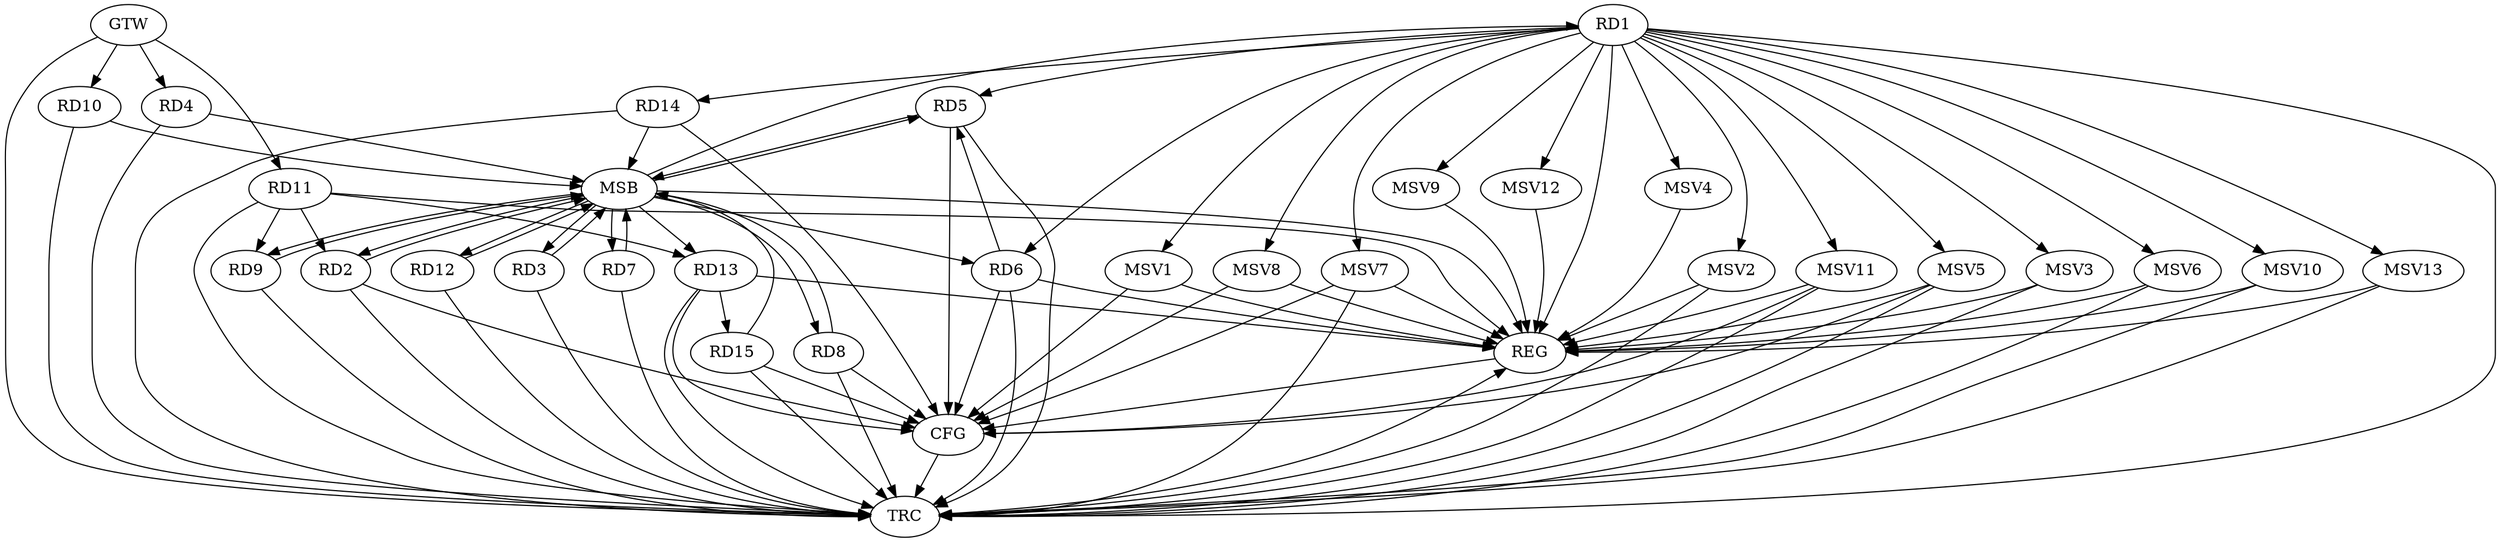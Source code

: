 strict digraph G {
  RD1 [ label="RD1" ];
  RD2 [ label="RD2" ];
  RD3 [ label="RD3" ];
  RD4 [ label="RD4" ];
  RD5 [ label="RD5" ];
  RD6 [ label="RD6" ];
  RD7 [ label="RD7" ];
  RD8 [ label="RD8" ];
  RD9 [ label="RD9" ];
  RD10 [ label="RD10" ];
  RD11 [ label="RD11" ];
  RD12 [ label="RD12" ];
  RD13 [ label="RD13" ];
  RD14 [ label="RD14" ];
  RD15 [ label="RD15" ];
  GTW [ label="GTW" ];
  REG [ label="REG" ];
  MSB [ label="MSB" ];
  CFG [ label="CFG" ];
  TRC [ label="TRC" ];
  MSV1 [ label="MSV1" ];
  MSV2 [ label="MSV2" ];
  MSV3 [ label="MSV3" ];
  MSV4 [ label="MSV4" ];
  MSV5 [ label="MSV5" ];
  MSV6 [ label="MSV6" ];
  MSV7 [ label="MSV7" ];
  MSV8 [ label="MSV8" ];
  MSV9 [ label="MSV9" ];
  MSV10 [ label="MSV10" ];
  MSV11 [ label="MSV11" ];
  MSV12 [ label="MSV12" ];
  MSV13 [ label="MSV13" ];
  RD1 -> RD5;
  RD1 -> RD6;
  RD1 -> RD14;
  RD11 -> RD2;
  RD6 -> RD5;
  RD11 -> RD9;
  RD11 -> RD13;
  RD13 -> RD15;
  GTW -> RD4;
  GTW -> RD10;
  GTW -> RD11;
  RD1 -> REG;
  RD6 -> REG;
  RD11 -> REG;
  RD13 -> REG;
  RD2 -> MSB;
  MSB -> RD7;
  MSB -> REG;
  RD3 -> MSB;
  MSB -> RD6;
  MSB -> RD8;
  MSB -> RD13;
  RD4 -> MSB;
  RD5 -> MSB;
  RD7 -> MSB;
  MSB -> RD12;
  RD8 -> MSB;
  RD9 -> MSB;
  MSB -> RD2;
  RD10 -> MSB;
  MSB -> RD3;
  MSB -> RD9;
  RD12 -> MSB;
  MSB -> RD1;
  RD14 -> MSB;
  RD15 -> MSB;
  MSB -> RD5;
  RD6 -> CFG;
  RD15 -> CFG;
  RD8 -> CFG;
  RD2 -> CFG;
  RD13 -> CFG;
  RD14 -> CFG;
  RD5 -> CFG;
  REG -> CFG;
  RD1 -> TRC;
  RD2 -> TRC;
  RD3 -> TRC;
  RD4 -> TRC;
  RD5 -> TRC;
  RD6 -> TRC;
  RD7 -> TRC;
  RD8 -> TRC;
  RD9 -> TRC;
  RD10 -> TRC;
  RD11 -> TRC;
  RD12 -> TRC;
  RD13 -> TRC;
  RD14 -> TRC;
  RD15 -> TRC;
  GTW -> TRC;
  CFG -> TRC;
  TRC -> REG;
  RD1 -> MSV1;
  MSV1 -> REG;
  MSV1 -> CFG;
  RD1 -> MSV2;
  MSV2 -> REG;
  MSV2 -> TRC;
  RD1 -> MSV3;
  MSV3 -> REG;
  MSV3 -> TRC;
  RD1 -> MSV4;
  RD1 -> MSV5;
  MSV4 -> REG;
  MSV5 -> REG;
  MSV5 -> TRC;
  MSV5 -> CFG;
  RD1 -> MSV6;
  RD1 -> MSV7;
  MSV6 -> REG;
  MSV6 -> TRC;
  MSV7 -> REG;
  MSV7 -> TRC;
  MSV7 -> CFG;
  RD1 -> MSV8;
  MSV8 -> REG;
  MSV8 -> CFG;
  RD1 -> MSV9;
  MSV9 -> REG;
  RD1 -> MSV10;
  MSV10 -> REG;
  MSV10 -> TRC;
  RD1 -> MSV11;
  MSV11 -> REG;
  MSV11 -> TRC;
  MSV11 -> CFG;
  RD1 -> MSV12;
  RD1 -> MSV13;
  MSV12 -> REG;
  MSV13 -> REG;
  MSV13 -> TRC;
}
